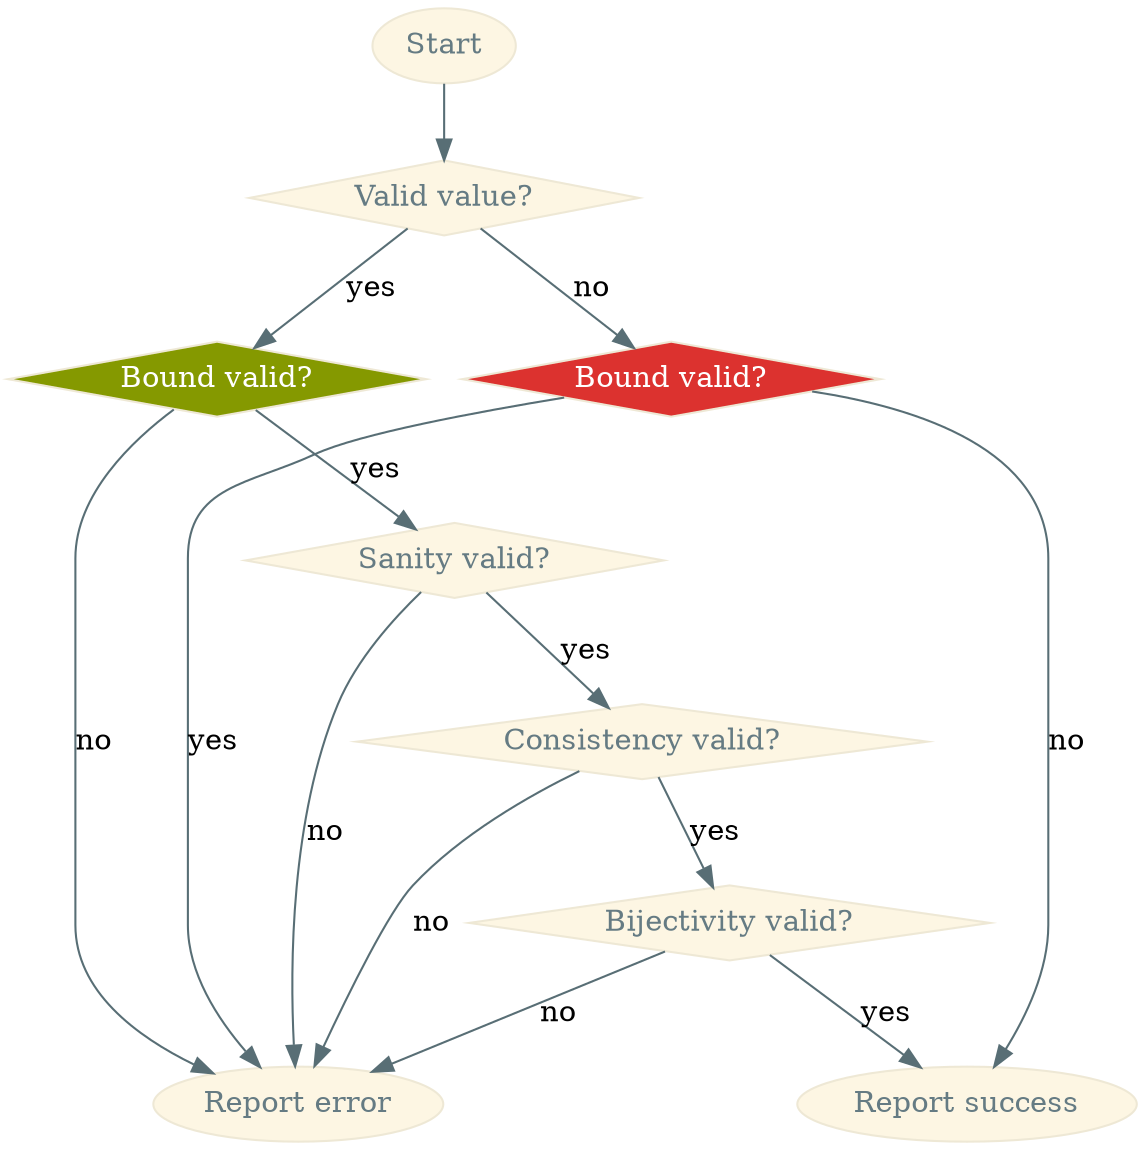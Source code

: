 /**
 * fixedPoint test flow diagram with solarized light colorscheme
 *
 * <mattijs.korpershoek@gmail.com>
 */

/*
 * Solarized colorscheme:
 * $base03:    #002b36;
 * $base02:    #073642;
 * $base01:    #586e75;
 * $base00:    #657b83;
 * $base0:     #839496;
 * $base1:     #93a1a1;
 * $base2:     #eee8d5;
 * $base3:     #fdf6e3;
 * $yellow:    #b58900;
 * $orange:    #cb4b16;
 * $red:       #dc322f;
 * $magenta:   #d33682;
 * $violet:    #6c71c4;
 * $blue:      #268bd2;
 * $cyan:      #2aa198;
 * $green:     #859900;
 * */
digraph hierarchy
{
  size="15,15"
    node[shape=record,style=filled,fillcolor="#fdf6e3", fontcolor="#657b83", color="#eee8d5"]
    edge[dir=forward, arrowtail=open, color="#586e75"]

// states
start [shape=ellipse, label="Start"];
error [shape=ellipse, label="Report error"];
success [shape=ellipse, label="Report success"];


// test phases
validity [shape=diamond, label="Valid value?"];
Bound [shape=diamond, label="Bound valid?", fillcolor="#859900", fontcolor="#ffffff"];
BoundError [shape=diamond, label="Bound valid?", fillcolor="#dc322f", fontcolor="#ffffff"];
Sanity [shape=diamond, label="Sanity valid?"];
Consistency [shape=diamond, label="Consistency valid?"];
Bijectivity [shape=diamond, label="Bijectivity valid?"];


// valid/invalid value paths:
start -> validity;
validity -> Bound [label="yes"];
validity -> BoundError [label="no"];

// valid path
Bound -> Sanity [label="yes"];
Sanity -> Consistency [label="yes"];
Consistency -> Bijectivity [label="yes"];
Bijectivity -> success [label="yes"];
BoundError -> success [label="no"];


//invalid path
Bound -> error [label="no"];
Sanity -> error [label="no"];
Consistency -> error [label="no"];
Bijectivity -> error [label="no"];

BoundError -> error [label="yes"];

{ rank=same; Bound; BoundError }
{ rank=same; success; error }

}
